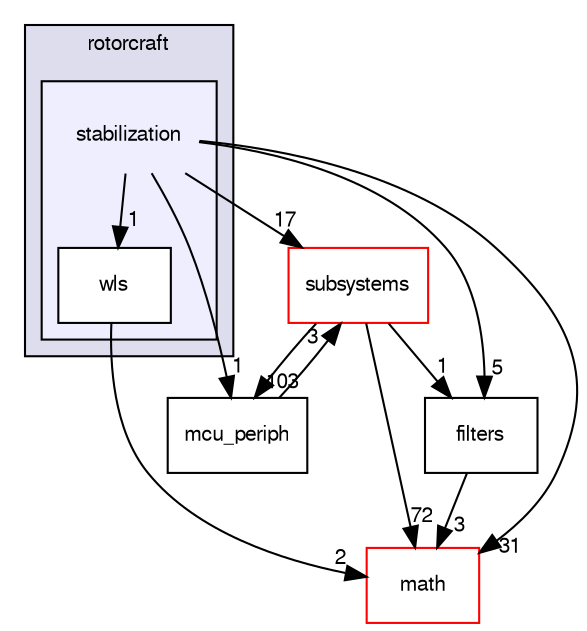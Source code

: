 digraph "sw/airborne/firmwares/rotorcraft/stabilization" {
  compound=true
  node [ fontsize="10", fontname="FreeSans"];
  edge [ labelfontsize="10", labelfontname="FreeSans"];
  subgraph clusterdir_e37d355c72eb7c8e5b43c34bdea5a24b {
    graph [ bgcolor="#ddddee", pencolor="black", label="rotorcraft" fontname="FreeSans", fontsize="10", URL="dir_e37d355c72eb7c8e5b43c34bdea5a24b.html"]
  subgraph clusterdir_d1b81cc433edb6118e3c3e3bc7700be0 {
    graph [ bgcolor="#eeeeff", pencolor="black", label="" URL="dir_d1b81cc433edb6118e3c3e3bc7700be0.html"];
    dir_d1b81cc433edb6118e3c3e3bc7700be0 [shape=plaintext label="stabilization"];
    dir_a7f27d6d8047fe7c2fb437aa87b5222b [shape=box label="wls" color="black" fillcolor="white" style="filled" URL="dir_a7f27d6d8047fe7c2fb437aa87b5222b.html"];
  }
  }
  dir_12d6ec7aac5a4a9b8cee17e35022d7c7 [shape=box label="subsystems" fillcolor="white" style="filled" color="red" URL="dir_12d6ec7aac5a4a9b8cee17e35022d7c7.html"];
  dir_1ca43f6a116d741d80fb1d0555a2b198 [shape=box label="mcu_periph" URL="dir_1ca43f6a116d741d80fb1d0555a2b198.html"];
  dir_1444106569909aede49a887d28257b90 [shape=box label="filters" URL="dir_1444106569909aede49a887d28257b90.html"];
  dir_29343b6f5fcd4b75a5dfbb985ff56864 [shape=box label="math" fillcolor="white" style="filled" color="red" URL="dir_29343b6f5fcd4b75a5dfbb985ff56864.html"];
  dir_a7f27d6d8047fe7c2fb437aa87b5222b->dir_29343b6f5fcd4b75a5dfbb985ff56864 [headlabel="2", labeldistance=1.5 headhref="dir_000114_000118.html"];
  dir_12d6ec7aac5a4a9b8cee17e35022d7c7->dir_1ca43f6a116d741d80fb1d0555a2b198 [headlabel="103", labeldistance=1.5 headhref="dir_000051_000120.html"];
  dir_12d6ec7aac5a4a9b8cee17e35022d7c7->dir_1444106569909aede49a887d28257b90 [headlabel="1", labeldistance=1.5 headhref="dir_000051_000104.html"];
  dir_12d6ec7aac5a4a9b8cee17e35022d7c7->dir_29343b6f5fcd4b75a5dfbb985ff56864 [headlabel="72", labeldistance=1.5 headhref="dir_000051_000118.html"];
  dir_1ca43f6a116d741d80fb1d0555a2b198->dir_12d6ec7aac5a4a9b8cee17e35022d7c7 [headlabel="3", labeldistance=1.5 headhref="dir_000120_000051.html"];
  dir_1444106569909aede49a887d28257b90->dir_29343b6f5fcd4b75a5dfbb985ff56864 [headlabel="3", labeldistance=1.5 headhref="dir_000104_000118.html"];
  dir_d1b81cc433edb6118e3c3e3bc7700be0->dir_a7f27d6d8047fe7c2fb437aa87b5222b [headlabel="1", labeldistance=1.5 headhref="dir_000113_000114.html"];
  dir_d1b81cc433edb6118e3c3e3bc7700be0->dir_12d6ec7aac5a4a9b8cee17e35022d7c7 [headlabel="17", labeldistance=1.5 headhref="dir_000113_000051.html"];
  dir_d1b81cc433edb6118e3c3e3bc7700be0->dir_1ca43f6a116d741d80fb1d0555a2b198 [headlabel="1", labeldistance=1.5 headhref="dir_000113_000120.html"];
  dir_d1b81cc433edb6118e3c3e3bc7700be0->dir_1444106569909aede49a887d28257b90 [headlabel="5", labeldistance=1.5 headhref="dir_000113_000104.html"];
  dir_d1b81cc433edb6118e3c3e3bc7700be0->dir_29343b6f5fcd4b75a5dfbb985ff56864 [headlabel="31", labeldistance=1.5 headhref="dir_000113_000118.html"];
}
